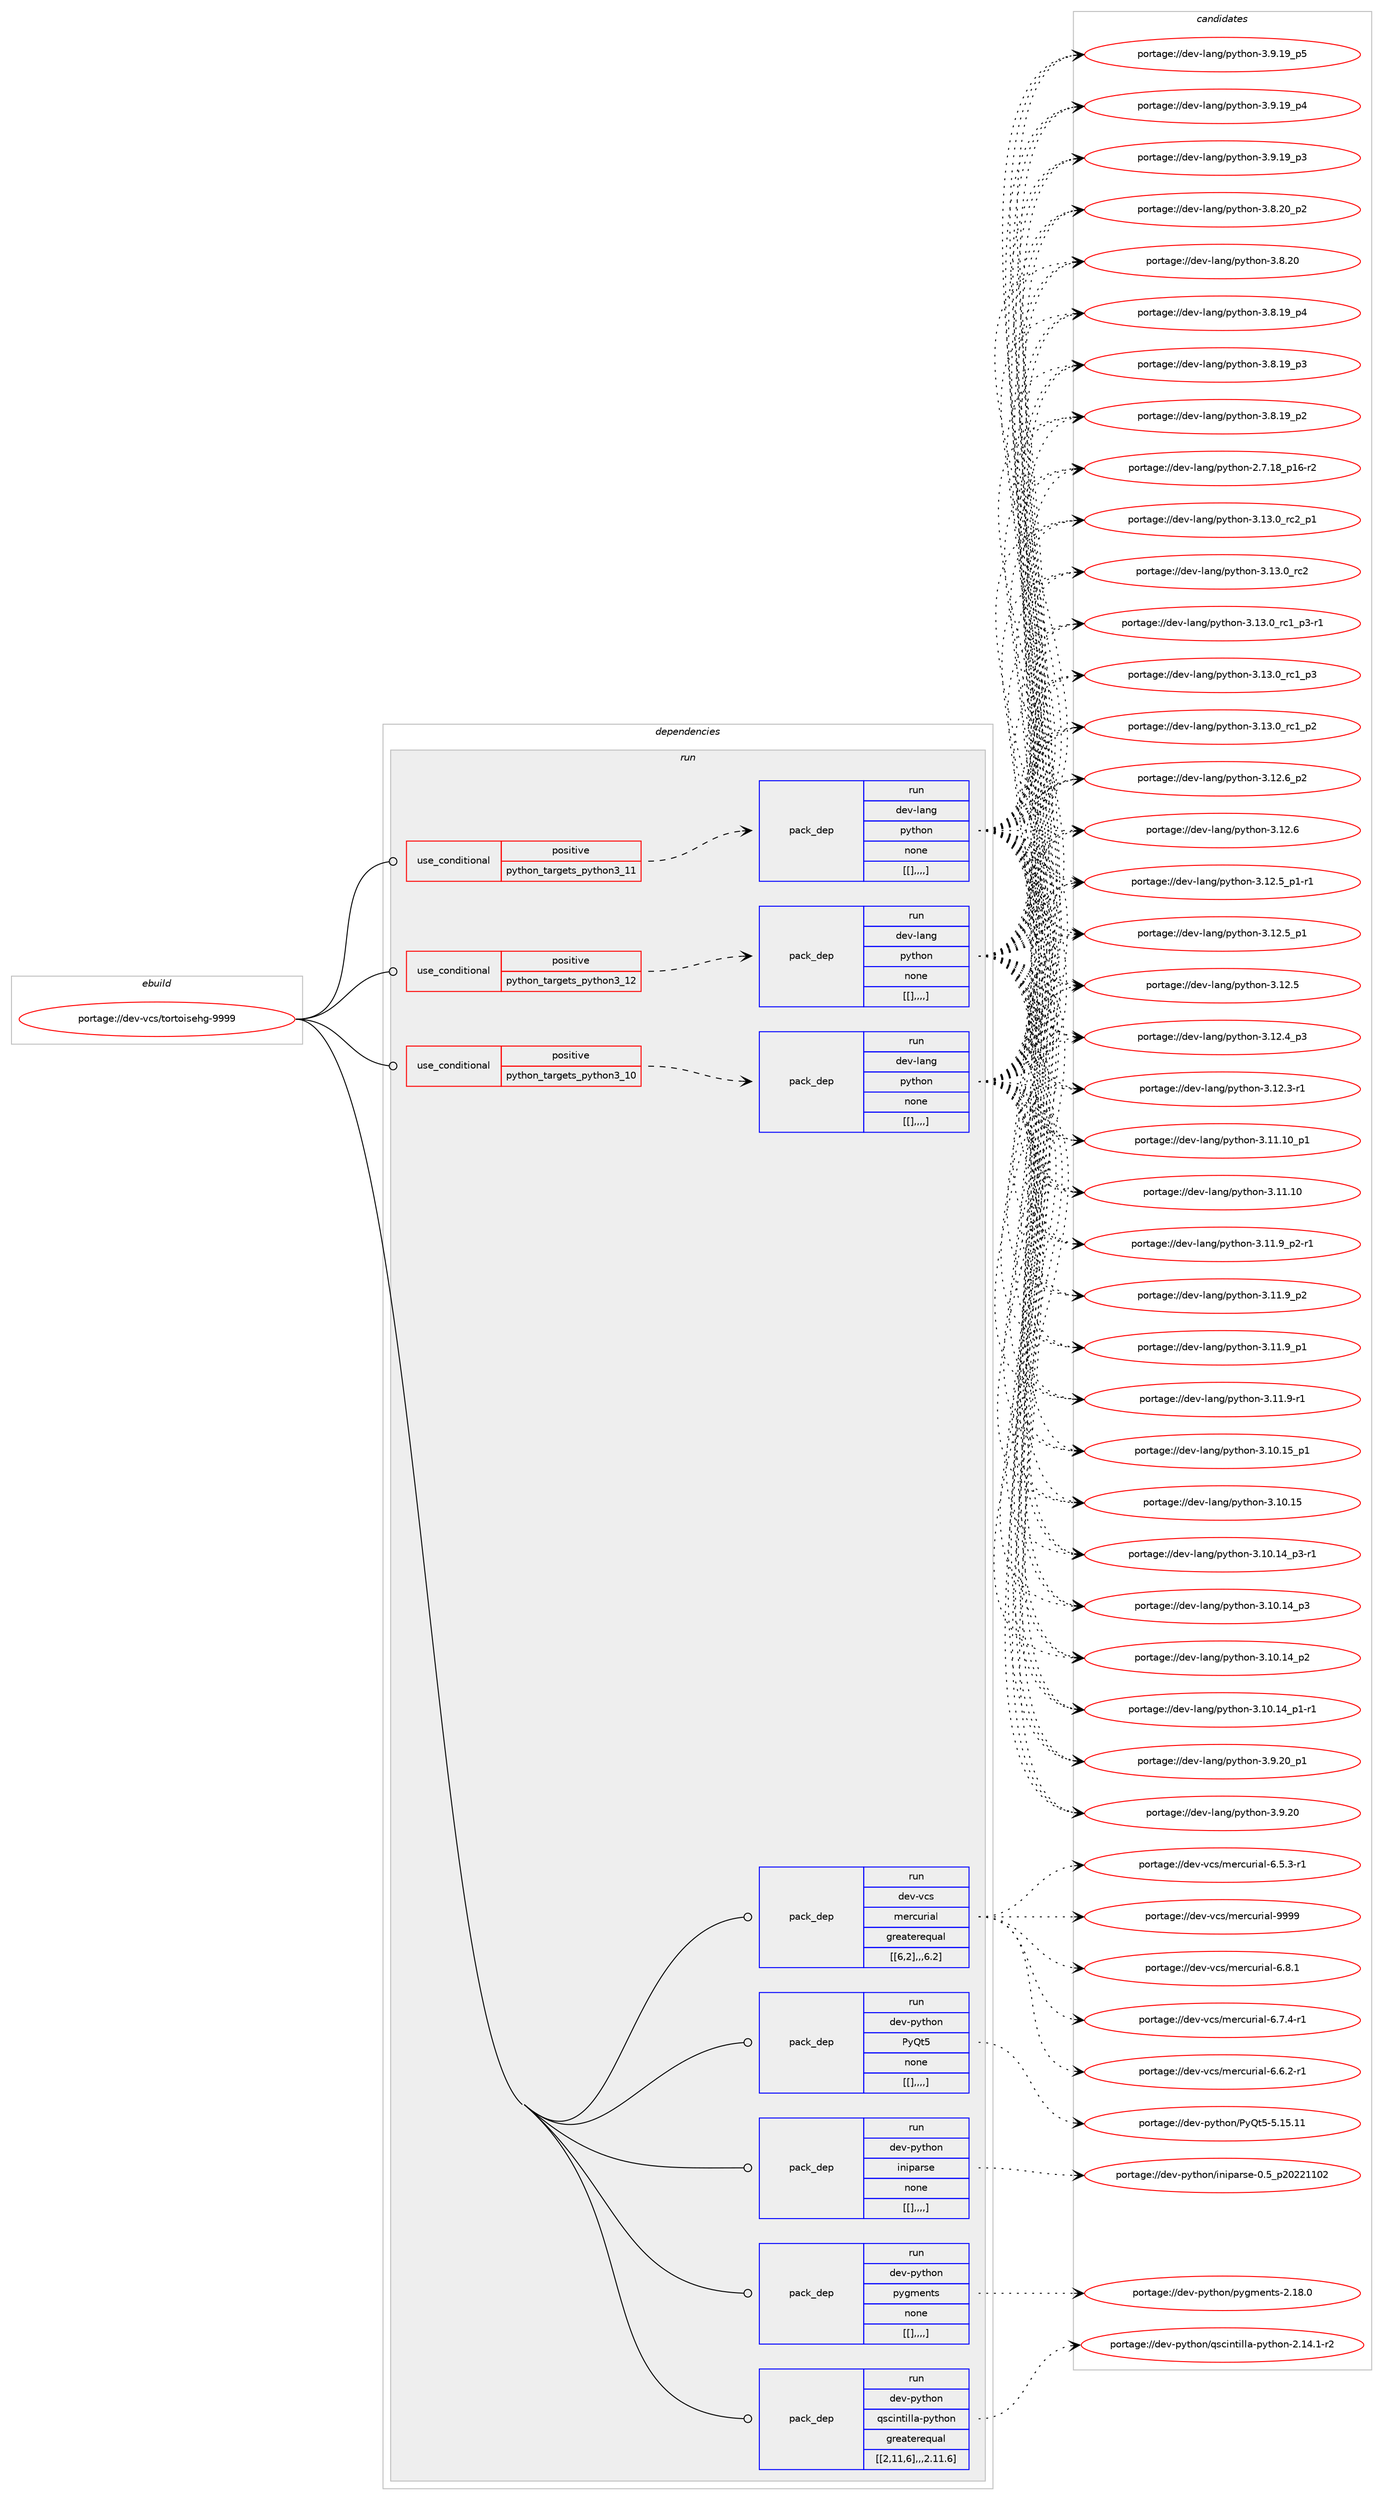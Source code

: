 digraph prolog {

# *************
# Graph options
# *************

newrank=true;
concentrate=true;
compound=true;
graph [rankdir=LR,fontname=Helvetica,fontsize=10,ranksep=1.5];#, ranksep=2.5, nodesep=0.2];
edge  [arrowhead=vee];
node  [fontname=Helvetica,fontsize=10];

# **********
# The ebuild
# **********

subgraph cluster_leftcol {
color=gray;
label=<<i>ebuild</i>>;
id [label="portage://dev-vcs/tortoisehg-9999", color=red, width=4, href="../dev-vcs/tortoisehg-9999.svg"];
}

# ****************
# The dependencies
# ****************

subgraph cluster_midcol {
color=gray;
label=<<i>dependencies</i>>;
subgraph cluster_compile {
fillcolor="#eeeeee";
style=filled;
label=<<i>compile</i>>;
}
subgraph cluster_compileandrun {
fillcolor="#eeeeee";
style=filled;
label=<<i>compile and run</i>>;
}
subgraph cluster_run {
fillcolor="#eeeeee";
style=filled;
label=<<i>run</i>>;
subgraph cond65216 {
dependency228123 [label=<<TABLE BORDER="0" CELLBORDER="1" CELLSPACING="0" CELLPADDING="4"><TR><TD ROWSPAN="3" CELLPADDING="10">use_conditional</TD></TR><TR><TD>positive</TD></TR><TR><TD>python_targets_python3_10</TD></TR></TABLE>>, shape=none, color=red];
subgraph pack161438 {
dependency228124 [label=<<TABLE BORDER="0" CELLBORDER="1" CELLSPACING="0" CELLPADDING="4" WIDTH="220"><TR><TD ROWSPAN="6" CELLPADDING="30">pack_dep</TD></TR><TR><TD WIDTH="110">run</TD></TR><TR><TD>dev-lang</TD></TR><TR><TD>python</TD></TR><TR><TD>none</TD></TR><TR><TD>[[],,,,]</TD></TR></TABLE>>, shape=none, color=blue];
}
dependency228123:e -> dependency228124:w [weight=20,style="dashed",arrowhead="vee"];
}
id:e -> dependency228123:w [weight=20,style="solid",arrowhead="odot"];
subgraph cond65217 {
dependency228125 [label=<<TABLE BORDER="0" CELLBORDER="1" CELLSPACING="0" CELLPADDING="4"><TR><TD ROWSPAN="3" CELLPADDING="10">use_conditional</TD></TR><TR><TD>positive</TD></TR><TR><TD>python_targets_python3_11</TD></TR></TABLE>>, shape=none, color=red];
subgraph pack161439 {
dependency228126 [label=<<TABLE BORDER="0" CELLBORDER="1" CELLSPACING="0" CELLPADDING="4" WIDTH="220"><TR><TD ROWSPAN="6" CELLPADDING="30">pack_dep</TD></TR><TR><TD WIDTH="110">run</TD></TR><TR><TD>dev-lang</TD></TR><TR><TD>python</TD></TR><TR><TD>none</TD></TR><TR><TD>[[],,,,]</TD></TR></TABLE>>, shape=none, color=blue];
}
dependency228125:e -> dependency228126:w [weight=20,style="dashed",arrowhead="vee"];
}
id:e -> dependency228125:w [weight=20,style="solid",arrowhead="odot"];
subgraph cond65218 {
dependency228127 [label=<<TABLE BORDER="0" CELLBORDER="1" CELLSPACING="0" CELLPADDING="4"><TR><TD ROWSPAN="3" CELLPADDING="10">use_conditional</TD></TR><TR><TD>positive</TD></TR><TR><TD>python_targets_python3_12</TD></TR></TABLE>>, shape=none, color=red];
subgraph pack161440 {
dependency228128 [label=<<TABLE BORDER="0" CELLBORDER="1" CELLSPACING="0" CELLPADDING="4" WIDTH="220"><TR><TD ROWSPAN="6" CELLPADDING="30">pack_dep</TD></TR><TR><TD WIDTH="110">run</TD></TR><TR><TD>dev-lang</TD></TR><TR><TD>python</TD></TR><TR><TD>none</TD></TR><TR><TD>[[],,,,]</TD></TR></TABLE>>, shape=none, color=blue];
}
dependency228127:e -> dependency228128:w [weight=20,style="dashed",arrowhead="vee"];
}
id:e -> dependency228127:w [weight=20,style="solid",arrowhead="odot"];
subgraph pack161441 {
dependency228129 [label=<<TABLE BORDER="0" CELLBORDER="1" CELLSPACING="0" CELLPADDING="4" WIDTH="220"><TR><TD ROWSPAN="6" CELLPADDING="30">pack_dep</TD></TR><TR><TD WIDTH="110">run</TD></TR><TR><TD>dev-python</TD></TR><TR><TD>PyQt5</TD></TR><TR><TD>none</TD></TR><TR><TD>[[],,,,]</TD></TR></TABLE>>, shape=none, color=blue];
}
id:e -> dependency228129:w [weight=20,style="solid",arrowhead="odot"];
subgraph pack161442 {
dependency228130 [label=<<TABLE BORDER="0" CELLBORDER="1" CELLSPACING="0" CELLPADDING="4" WIDTH="220"><TR><TD ROWSPAN="6" CELLPADDING="30">pack_dep</TD></TR><TR><TD WIDTH="110">run</TD></TR><TR><TD>dev-python</TD></TR><TR><TD>iniparse</TD></TR><TR><TD>none</TD></TR><TR><TD>[[],,,,]</TD></TR></TABLE>>, shape=none, color=blue];
}
id:e -> dependency228130:w [weight=20,style="solid",arrowhead="odot"];
subgraph pack161443 {
dependency228131 [label=<<TABLE BORDER="0" CELLBORDER="1" CELLSPACING="0" CELLPADDING="4" WIDTH="220"><TR><TD ROWSPAN="6" CELLPADDING="30">pack_dep</TD></TR><TR><TD WIDTH="110">run</TD></TR><TR><TD>dev-python</TD></TR><TR><TD>pygments</TD></TR><TR><TD>none</TD></TR><TR><TD>[[],,,,]</TD></TR></TABLE>>, shape=none, color=blue];
}
id:e -> dependency228131:w [weight=20,style="solid",arrowhead="odot"];
subgraph pack161444 {
dependency228132 [label=<<TABLE BORDER="0" CELLBORDER="1" CELLSPACING="0" CELLPADDING="4" WIDTH="220"><TR><TD ROWSPAN="6" CELLPADDING="30">pack_dep</TD></TR><TR><TD WIDTH="110">run</TD></TR><TR><TD>dev-python</TD></TR><TR><TD>qscintilla-python</TD></TR><TR><TD>greaterequal</TD></TR><TR><TD>[[2,11,6],,,2.11.6]</TD></TR></TABLE>>, shape=none, color=blue];
}
id:e -> dependency228132:w [weight=20,style="solid",arrowhead="odot"];
subgraph pack161445 {
dependency228133 [label=<<TABLE BORDER="0" CELLBORDER="1" CELLSPACING="0" CELLPADDING="4" WIDTH="220"><TR><TD ROWSPAN="6" CELLPADDING="30">pack_dep</TD></TR><TR><TD WIDTH="110">run</TD></TR><TR><TD>dev-vcs</TD></TR><TR><TD>mercurial</TD></TR><TR><TD>greaterequal</TD></TR><TR><TD>[[6,2],,,6.2]</TD></TR></TABLE>>, shape=none, color=blue];
}
id:e -> dependency228133:w [weight=20,style="solid",arrowhead="odot"];
}
}

# **************
# The candidates
# **************

subgraph cluster_choices {
rank=same;
color=gray;
label=<<i>candidates</i>>;

subgraph choice161438 {
color=black;
nodesep=1;
choice100101118451089711010347112121116104111110455146495146489511499509511249 [label="portage://dev-lang/python-3.13.0_rc2_p1", color=red, width=4,href="../dev-lang/python-3.13.0_rc2_p1.svg"];
choice10010111845108971101034711212111610411111045514649514648951149950 [label="portage://dev-lang/python-3.13.0_rc2", color=red, width=4,href="../dev-lang/python-3.13.0_rc2.svg"];
choice1001011184510897110103471121211161041111104551464951464895114994995112514511449 [label="portage://dev-lang/python-3.13.0_rc1_p3-r1", color=red, width=4,href="../dev-lang/python-3.13.0_rc1_p3-r1.svg"];
choice100101118451089711010347112121116104111110455146495146489511499499511251 [label="portage://dev-lang/python-3.13.0_rc1_p3", color=red, width=4,href="../dev-lang/python-3.13.0_rc1_p3.svg"];
choice100101118451089711010347112121116104111110455146495146489511499499511250 [label="portage://dev-lang/python-3.13.0_rc1_p2", color=red, width=4,href="../dev-lang/python-3.13.0_rc1_p2.svg"];
choice100101118451089711010347112121116104111110455146495046549511250 [label="portage://dev-lang/python-3.12.6_p2", color=red, width=4,href="../dev-lang/python-3.12.6_p2.svg"];
choice10010111845108971101034711212111610411111045514649504654 [label="portage://dev-lang/python-3.12.6", color=red, width=4,href="../dev-lang/python-3.12.6.svg"];
choice1001011184510897110103471121211161041111104551464950465395112494511449 [label="portage://dev-lang/python-3.12.5_p1-r1", color=red, width=4,href="../dev-lang/python-3.12.5_p1-r1.svg"];
choice100101118451089711010347112121116104111110455146495046539511249 [label="portage://dev-lang/python-3.12.5_p1", color=red, width=4,href="../dev-lang/python-3.12.5_p1.svg"];
choice10010111845108971101034711212111610411111045514649504653 [label="portage://dev-lang/python-3.12.5", color=red, width=4,href="../dev-lang/python-3.12.5.svg"];
choice100101118451089711010347112121116104111110455146495046529511251 [label="portage://dev-lang/python-3.12.4_p3", color=red, width=4,href="../dev-lang/python-3.12.4_p3.svg"];
choice100101118451089711010347112121116104111110455146495046514511449 [label="portage://dev-lang/python-3.12.3-r1", color=red, width=4,href="../dev-lang/python-3.12.3-r1.svg"];
choice10010111845108971101034711212111610411111045514649494649489511249 [label="portage://dev-lang/python-3.11.10_p1", color=red, width=4,href="../dev-lang/python-3.11.10_p1.svg"];
choice1001011184510897110103471121211161041111104551464949464948 [label="portage://dev-lang/python-3.11.10", color=red, width=4,href="../dev-lang/python-3.11.10.svg"];
choice1001011184510897110103471121211161041111104551464949465795112504511449 [label="portage://dev-lang/python-3.11.9_p2-r1", color=red, width=4,href="../dev-lang/python-3.11.9_p2-r1.svg"];
choice100101118451089711010347112121116104111110455146494946579511250 [label="portage://dev-lang/python-3.11.9_p2", color=red, width=4,href="../dev-lang/python-3.11.9_p2.svg"];
choice100101118451089711010347112121116104111110455146494946579511249 [label="portage://dev-lang/python-3.11.9_p1", color=red, width=4,href="../dev-lang/python-3.11.9_p1.svg"];
choice100101118451089711010347112121116104111110455146494946574511449 [label="portage://dev-lang/python-3.11.9-r1", color=red, width=4,href="../dev-lang/python-3.11.9-r1.svg"];
choice10010111845108971101034711212111610411111045514649484649539511249 [label="portage://dev-lang/python-3.10.15_p1", color=red, width=4,href="../dev-lang/python-3.10.15_p1.svg"];
choice1001011184510897110103471121211161041111104551464948464953 [label="portage://dev-lang/python-3.10.15", color=red, width=4,href="../dev-lang/python-3.10.15.svg"];
choice100101118451089711010347112121116104111110455146494846495295112514511449 [label="portage://dev-lang/python-3.10.14_p3-r1", color=red, width=4,href="../dev-lang/python-3.10.14_p3-r1.svg"];
choice10010111845108971101034711212111610411111045514649484649529511251 [label="portage://dev-lang/python-3.10.14_p3", color=red, width=4,href="../dev-lang/python-3.10.14_p3.svg"];
choice10010111845108971101034711212111610411111045514649484649529511250 [label="portage://dev-lang/python-3.10.14_p2", color=red, width=4,href="../dev-lang/python-3.10.14_p2.svg"];
choice100101118451089711010347112121116104111110455146494846495295112494511449 [label="portage://dev-lang/python-3.10.14_p1-r1", color=red, width=4,href="../dev-lang/python-3.10.14_p1-r1.svg"];
choice100101118451089711010347112121116104111110455146574650489511249 [label="portage://dev-lang/python-3.9.20_p1", color=red, width=4,href="../dev-lang/python-3.9.20_p1.svg"];
choice10010111845108971101034711212111610411111045514657465048 [label="portage://dev-lang/python-3.9.20", color=red, width=4,href="../dev-lang/python-3.9.20.svg"];
choice100101118451089711010347112121116104111110455146574649579511253 [label="portage://dev-lang/python-3.9.19_p5", color=red, width=4,href="../dev-lang/python-3.9.19_p5.svg"];
choice100101118451089711010347112121116104111110455146574649579511252 [label="portage://dev-lang/python-3.9.19_p4", color=red, width=4,href="../dev-lang/python-3.9.19_p4.svg"];
choice100101118451089711010347112121116104111110455146574649579511251 [label="portage://dev-lang/python-3.9.19_p3", color=red, width=4,href="../dev-lang/python-3.9.19_p3.svg"];
choice100101118451089711010347112121116104111110455146564650489511250 [label="portage://dev-lang/python-3.8.20_p2", color=red, width=4,href="../dev-lang/python-3.8.20_p2.svg"];
choice10010111845108971101034711212111610411111045514656465048 [label="portage://dev-lang/python-3.8.20", color=red, width=4,href="../dev-lang/python-3.8.20.svg"];
choice100101118451089711010347112121116104111110455146564649579511252 [label="portage://dev-lang/python-3.8.19_p4", color=red, width=4,href="../dev-lang/python-3.8.19_p4.svg"];
choice100101118451089711010347112121116104111110455146564649579511251 [label="portage://dev-lang/python-3.8.19_p3", color=red, width=4,href="../dev-lang/python-3.8.19_p3.svg"];
choice100101118451089711010347112121116104111110455146564649579511250 [label="portage://dev-lang/python-3.8.19_p2", color=red, width=4,href="../dev-lang/python-3.8.19_p2.svg"];
choice100101118451089711010347112121116104111110455046554649569511249544511450 [label="portage://dev-lang/python-2.7.18_p16-r2", color=red, width=4,href="../dev-lang/python-2.7.18_p16-r2.svg"];
dependency228124:e -> choice100101118451089711010347112121116104111110455146495146489511499509511249:w [style=dotted,weight="100"];
dependency228124:e -> choice10010111845108971101034711212111610411111045514649514648951149950:w [style=dotted,weight="100"];
dependency228124:e -> choice1001011184510897110103471121211161041111104551464951464895114994995112514511449:w [style=dotted,weight="100"];
dependency228124:e -> choice100101118451089711010347112121116104111110455146495146489511499499511251:w [style=dotted,weight="100"];
dependency228124:e -> choice100101118451089711010347112121116104111110455146495146489511499499511250:w [style=dotted,weight="100"];
dependency228124:e -> choice100101118451089711010347112121116104111110455146495046549511250:w [style=dotted,weight="100"];
dependency228124:e -> choice10010111845108971101034711212111610411111045514649504654:w [style=dotted,weight="100"];
dependency228124:e -> choice1001011184510897110103471121211161041111104551464950465395112494511449:w [style=dotted,weight="100"];
dependency228124:e -> choice100101118451089711010347112121116104111110455146495046539511249:w [style=dotted,weight="100"];
dependency228124:e -> choice10010111845108971101034711212111610411111045514649504653:w [style=dotted,weight="100"];
dependency228124:e -> choice100101118451089711010347112121116104111110455146495046529511251:w [style=dotted,weight="100"];
dependency228124:e -> choice100101118451089711010347112121116104111110455146495046514511449:w [style=dotted,weight="100"];
dependency228124:e -> choice10010111845108971101034711212111610411111045514649494649489511249:w [style=dotted,weight="100"];
dependency228124:e -> choice1001011184510897110103471121211161041111104551464949464948:w [style=dotted,weight="100"];
dependency228124:e -> choice1001011184510897110103471121211161041111104551464949465795112504511449:w [style=dotted,weight="100"];
dependency228124:e -> choice100101118451089711010347112121116104111110455146494946579511250:w [style=dotted,weight="100"];
dependency228124:e -> choice100101118451089711010347112121116104111110455146494946579511249:w [style=dotted,weight="100"];
dependency228124:e -> choice100101118451089711010347112121116104111110455146494946574511449:w [style=dotted,weight="100"];
dependency228124:e -> choice10010111845108971101034711212111610411111045514649484649539511249:w [style=dotted,weight="100"];
dependency228124:e -> choice1001011184510897110103471121211161041111104551464948464953:w [style=dotted,weight="100"];
dependency228124:e -> choice100101118451089711010347112121116104111110455146494846495295112514511449:w [style=dotted,weight="100"];
dependency228124:e -> choice10010111845108971101034711212111610411111045514649484649529511251:w [style=dotted,weight="100"];
dependency228124:e -> choice10010111845108971101034711212111610411111045514649484649529511250:w [style=dotted,weight="100"];
dependency228124:e -> choice100101118451089711010347112121116104111110455146494846495295112494511449:w [style=dotted,weight="100"];
dependency228124:e -> choice100101118451089711010347112121116104111110455146574650489511249:w [style=dotted,weight="100"];
dependency228124:e -> choice10010111845108971101034711212111610411111045514657465048:w [style=dotted,weight="100"];
dependency228124:e -> choice100101118451089711010347112121116104111110455146574649579511253:w [style=dotted,weight="100"];
dependency228124:e -> choice100101118451089711010347112121116104111110455146574649579511252:w [style=dotted,weight="100"];
dependency228124:e -> choice100101118451089711010347112121116104111110455146574649579511251:w [style=dotted,weight="100"];
dependency228124:e -> choice100101118451089711010347112121116104111110455146564650489511250:w [style=dotted,weight="100"];
dependency228124:e -> choice10010111845108971101034711212111610411111045514656465048:w [style=dotted,weight="100"];
dependency228124:e -> choice100101118451089711010347112121116104111110455146564649579511252:w [style=dotted,weight="100"];
dependency228124:e -> choice100101118451089711010347112121116104111110455146564649579511251:w [style=dotted,weight="100"];
dependency228124:e -> choice100101118451089711010347112121116104111110455146564649579511250:w [style=dotted,weight="100"];
dependency228124:e -> choice100101118451089711010347112121116104111110455046554649569511249544511450:w [style=dotted,weight="100"];
}
subgraph choice161439 {
color=black;
nodesep=1;
choice100101118451089711010347112121116104111110455146495146489511499509511249 [label="portage://dev-lang/python-3.13.0_rc2_p1", color=red, width=4,href="../dev-lang/python-3.13.0_rc2_p1.svg"];
choice10010111845108971101034711212111610411111045514649514648951149950 [label="portage://dev-lang/python-3.13.0_rc2", color=red, width=4,href="../dev-lang/python-3.13.0_rc2.svg"];
choice1001011184510897110103471121211161041111104551464951464895114994995112514511449 [label="portage://dev-lang/python-3.13.0_rc1_p3-r1", color=red, width=4,href="../dev-lang/python-3.13.0_rc1_p3-r1.svg"];
choice100101118451089711010347112121116104111110455146495146489511499499511251 [label="portage://dev-lang/python-3.13.0_rc1_p3", color=red, width=4,href="../dev-lang/python-3.13.0_rc1_p3.svg"];
choice100101118451089711010347112121116104111110455146495146489511499499511250 [label="portage://dev-lang/python-3.13.0_rc1_p2", color=red, width=4,href="../dev-lang/python-3.13.0_rc1_p2.svg"];
choice100101118451089711010347112121116104111110455146495046549511250 [label="portage://dev-lang/python-3.12.6_p2", color=red, width=4,href="../dev-lang/python-3.12.6_p2.svg"];
choice10010111845108971101034711212111610411111045514649504654 [label="portage://dev-lang/python-3.12.6", color=red, width=4,href="../dev-lang/python-3.12.6.svg"];
choice1001011184510897110103471121211161041111104551464950465395112494511449 [label="portage://dev-lang/python-3.12.5_p1-r1", color=red, width=4,href="../dev-lang/python-3.12.5_p1-r1.svg"];
choice100101118451089711010347112121116104111110455146495046539511249 [label="portage://dev-lang/python-3.12.5_p1", color=red, width=4,href="../dev-lang/python-3.12.5_p1.svg"];
choice10010111845108971101034711212111610411111045514649504653 [label="portage://dev-lang/python-3.12.5", color=red, width=4,href="../dev-lang/python-3.12.5.svg"];
choice100101118451089711010347112121116104111110455146495046529511251 [label="portage://dev-lang/python-3.12.4_p3", color=red, width=4,href="../dev-lang/python-3.12.4_p3.svg"];
choice100101118451089711010347112121116104111110455146495046514511449 [label="portage://dev-lang/python-3.12.3-r1", color=red, width=4,href="../dev-lang/python-3.12.3-r1.svg"];
choice10010111845108971101034711212111610411111045514649494649489511249 [label="portage://dev-lang/python-3.11.10_p1", color=red, width=4,href="../dev-lang/python-3.11.10_p1.svg"];
choice1001011184510897110103471121211161041111104551464949464948 [label="portage://dev-lang/python-3.11.10", color=red, width=4,href="../dev-lang/python-3.11.10.svg"];
choice1001011184510897110103471121211161041111104551464949465795112504511449 [label="portage://dev-lang/python-3.11.9_p2-r1", color=red, width=4,href="../dev-lang/python-3.11.9_p2-r1.svg"];
choice100101118451089711010347112121116104111110455146494946579511250 [label="portage://dev-lang/python-3.11.9_p2", color=red, width=4,href="../dev-lang/python-3.11.9_p2.svg"];
choice100101118451089711010347112121116104111110455146494946579511249 [label="portage://dev-lang/python-3.11.9_p1", color=red, width=4,href="../dev-lang/python-3.11.9_p1.svg"];
choice100101118451089711010347112121116104111110455146494946574511449 [label="portage://dev-lang/python-3.11.9-r1", color=red, width=4,href="../dev-lang/python-3.11.9-r1.svg"];
choice10010111845108971101034711212111610411111045514649484649539511249 [label="portage://dev-lang/python-3.10.15_p1", color=red, width=4,href="../dev-lang/python-3.10.15_p1.svg"];
choice1001011184510897110103471121211161041111104551464948464953 [label="portage://dev-lang/python-3.10.15", color=red, width=4,href="../dev-lang/python-3.10.15.svg"];
choice100101118451089711010347112121116104111110455146494846495295112514511449 [label="portage://dev-lang/python-3.10.14_p3-r1", color=red, width=4,href="../dev-lang/python-3.10.14_p3-r1.svg"];
choice10010111845108971101034711212111610411111045514649484649529511251 [label="portage://dev-lang/python-3.10.14_p3", color=red, width=4,href="../dev-lang/python-3.10.14_p3.svg"];
choice10010111845108971101034711212111610411111045514649484649529511250 [label="portage://dev-lang/python-3.10.14_p2", color=red, width=4,href="../dev-lang/python-3.10.14_p2.svg"];
choice100101118451089711010347112121116104111110455146494846495295112494511449 [label="portage://dev-lang/python-3.10.14_p1-r1", color=red, width=4,href="../dev-lang/python-3.10.14_p1-r1.svg"];
choice100101118451089711010347112121116104111110455146574650489511249 [label="portage://dev-lang/python-3.9.20_p1", color=red, width=4,href="../dev-lang/python-3.9.20_p1.svg"];
choice10010111845108971101034711212111610411111045514657465048 [label="portage://dev-lang/python-3.9.20", color=red, width=4,href="../dev-lang/python-3.9.20.svg"];
choice100101118451089711010347112121116104111110455146574649579511253 [label="portage://dev-lang/python-3.9.19_p5", color=red, width=4,href="../dev-lang/python-3.9.19_p5.svg"];
choice100101118451089711010347112121116104111110455146574649579511252 [label="portage://dev-lang/python-3.9.19_p4", color=red, width=4,href="../dev-lang/python-3.9.19_p4.svg"];
choice100101118451089711010347112121116104111110455146574649579511251 [label="portage://dev-lang/python-3.9.19_p3", color=red, width=4,href="../dev-lang/python-3.9.19_p3.svg"];
choice100101118451089711010347112121116104111110455146564650489511250 [label="portage://dev-lang/python-3.8.20_p2", color=red, width=4,href="../dev-lang/python-3.8.20_p2.svg"];
choice10010111845108971101034711212111610411111045514656465048 [label="portage://dev-lang/python-3.8.20", color=red, width=4,href="../dev-lang/python-3.8.20.svg"];
choice100101118451089711010347112121116104111110455146564649579511252 [label="portage://dev-lang/python-3.8.19_p4", color=red, width=4,href="../dev-lang/python-3.8.19_p4.svg"];
choice100101118451089711010347112121116104111110455146564649579511251 [label="portage://dev-lang/python-3.8.19_p3", color=red, width=4,href="../dev-lang/python-3.8.19_p3.svg"];
choice100101118451089711010347112121116104111110455146564649579511250 [label="portage://dev-lang/python-3.8.19_p2", color=red, width=4,href="../dev-lang/python-3.8.19_p2.svg"];
choice100101118451089711010347112121116104111110455046554649569511249544511450 [label="portage://dev-lang/python-2.7.18_p16-r2", color=red, width=4,href="../dev-lang/python-2.7.18_p16-r2.svg"];
dependency228126:e -> choice100101118451089711010347112121116104111110455146495146489511499509511249:w [style=dotted,weight="100"];
dependency228126:e -> choice10010111845108971101034711212111610411111045514649514648951149950:w [style=dotted,weight="100"];
dependency228126:e -> choice1001011184510897110103471121211161041111104551464951464895114994995112514511449:w [style=dotted,weight="100"];
dependency228126:e -> choice100101118451089711010347112121116104111110455146495146489511499499511251:w [style=dotted,weight="100"];
dependency228126:e -> choice100101118451089711010347112121116104111110455146495146489511499499511250:w [style=dotted,weight="100"];
dependency228126:e -> choice100101118451089711010347112121116104111110455146495046549511250:w [style=dotted,weight="100"];
dependency228126:e -> choice10010111845108971101034711212111610411111045514649504654:w [style=dotted,weight="100"];
dependency228126:e -> choice1001011184510897110103471121211161041111104551464950465395112494511449:w [style=dotted,weight="100"];
dependency228126:e -> choice100101118451089711010347112121116104111110455146495046539511249:w [style=dotted,weight="100"];
dependency228126:e -> choice10010111845108971101034711212111610411111045514649504653:w [style=dotted,weight="100"];
dependency228126:e -> choice100101118451089711010347112121116104111110455146495046529511251:w [style=dotted,weight="100"];
dependency228126:e -> choice100101118451089711010347112121116104111110455146495046514511449:w [style=dotted,weight="100"];
dependency228126:e -> choice10010111845108971101034711212111610411111045514649494649489511249:w [style=dotted,weight="100"];
dependency228126:e -> choice1001011184510897110103471121211161041111104551464949464948:w [style=dotted,weight="100"];
dependency228126:e -> choice1001011184510897110103471121211161041111104551464949465795112504511449:w [style=dotted,weight="100"];
dependency228126:e -> choice100101118451089711010347112121116104111110455146494946579511250:w [style=dotted,weight="100"];
dependency228126:e -> choice100101118451089711010347112121116104111110455146494946579511249:w [style=dotted,weight="100"];
dependency228126:e -> choice100101118451089711010347112121116104111110455146494946574511449:w [style=dotted,weight="100"];
dependency228126:e -> choice10010111845108971101034711212111610411111045514649484649539511249:w [style=dotted,weight="100"];
dependency228126:e -> choice1001011184510897110103471121211161041111104551464948464953:w [style=dotted,weight="100"];
dependency228126:e -> choice100101118451089711010347112121116104111110455146494846495295112514511449:w [style=dotted,weight="100"];
dependency228126:e -> choice10010111845108971101034711212111610411111045514649484649529511251:w [style=dotted,weight="100"];
dependency228126:e -> choice10010111845108971101034711212111610411111045514649484649529511250:w [style=dotted,weight="100"];
dependency228126:e -> choice100101118451089711010347112121116104111110455146494846495295112494511449:w [style=dotted,weight="100"];
dependency228126:e -> choice100101118451089711010347112121116104111110455146574650489511249:w [style=dotted,weight="100"];
dependency228126:e -> choice10010111845108971101034711212111610411111045514657465048:w [style=dotted,weight="100"];
dependency228126:e -> choice100101118451089711010347112121116104111110455146574649579511253:w [style=dotted,weight="100"];
dependency228126:e -> choice100101118451089711010347112121116104111110455146574649579511252:w [style=dotted,weight="100"];
dependency228126:e -> choice100101118451089711010347112121116104111110455146574649579511251:w [style=dotted,weight="100"];
dependency228126:e -> choice100101118451089711010347112121116104111110455146564650489511250:w [style=dotted,weight="100"];
dependency228126:e -> choice10010111845108971101034711212111610411111045514656465048:w [style=dotted,weight="100"];
dependency228126:e -> choice100101118451089711010347112121116104111110455146564649579511252:w [style=dotted,weight="100"];
dependency228126:e -> choice100101118451089711010347112121116104111110455146564649579511251:w [style=dotted,weight="100"];
dependency228126:e -> choice100101118451089711010347112121116104111110455146564649579511250:w [style=dotted,weight="100"];
dependency228126:e -> choice100101118451089711010347112121116104111110455046554649569511249544511450:w [style=dotted,weight="100"];
}
subgraph choice161440 {
color=black;
nodesep=1;
choice100101118451089711010347112121116104111110455146495146489511499509511249 [label="portage://dev-lang/python-3.13.0_rc2_p1", color=red, width=4,href="../dev-lang/python-3.13.0_rc2_p1.svg"];
choice10010111845108971101034711212111610411111045514649514648951149950 [label="portage://dev-lang/python-3.13.0_rc2", color=red, width=4,href="../dev-lang/python-3.13.0_rc2.svg"];
choice1001011184510897110103471121211161041111104551464951464895114994995112514511449 [label="portage://dev-lang/python-3.13.0_rc1_p3-r1", color=red, width=4,href="../dev-lang/python-3.13.0_rc1_p3-r1.svg"];
choice100101118451089711010347112121116104111110455146495146489511499499511251 [label="portage://dev-lang/python-3.13.0_rc1_p3", color=red, width=4,href="../dev-lang/python-3.13.0_rc1_p3.svg"];
choice100101118451089711010347112121116104111110455146495146489511499499511250 [label="portage://dev-lang/python-3.13.0_rc1_p2", color=red, width=4,href="../dev-lang/python-3.13.0_rc1_p2.svg"];
choice100101118451089711010347112121116104111110455146495046549511250 [label="portage://dev-lang/python-3.12.6_p2", color=red, width=4,href="../dev-lang/python-3.12.6_p2.svg"];
choice10010111845108971101034711212111610411111045514649504654 [label="portage://dev-lang/python-3.12.6", color=red, width=4,href="../dev-lang/python-3.12.6.svg"];
choice1001011184510897110103471121211161041111104551464950465395112494511449 [label="portage://dev-lang/python-3.12.5_p1-r1", color=red, width=4,href="../dev-lang/python-3.12.5_p1-r1.svg"];
choice100101118451089711010347112121116104111110455146495046539511249 [label="portage://dev-lang/python-3.12.5_p1", color=red, width=4,href="../dev-lang/python-3.12.5_p1.svg"];
choice10010111845108971101034711212111610411111045514649504653 [label="portage://dev-lang/python-3.12.5", color=red, width=4,href="../dev-lang/python-3.12.5.svg"];
choice100101118451089711010347112121116104111110455146495046529511251 [label="portage://dev-lang/python-3.12.4_p3", color=red, width=4,href="../dev-lang/python-3.12.4_p3.svg"];
choice100101118451089711010347112121116104111110455146495046514511449 [label="portage://dev-lang/python-3.12.3-r1", color=red, width=4,href="../dev-lang/python-3.12.3-r1.svg"];
choice10010111845108971101034711212111610411111045514649494649489511249 [label="portage://dev-lang/python-3.11.10_p1", color=red, width=4,href="../dev-lang/python-3.11.10_p1.svg"];
choice1001011184510897110103471121211161041111104551464949464948 [label="portage://dev-lang/python-3.11.10", color=red, width=4,href="../dev-lang/python-3.11.10.svg"];
choice1001011184510897110103471121211161041111104551464949465795112504511449 [label="portage://dev-lang/python-3.11.9_p2-r1", color=red, width=4,href="../dev-lang/python-3.11.9_p2-r1.svg"];
choice100101118451089711010347112121116104111110455146494946579511250 [label="portage://dev-lang/python-3.11.9_p2", color=red, width=4,href="../dev-lang/python-3.11.9_p2.svg"];
choice100101118451089711010347112121116104111110455146494946579511249 [label="portage://dev-lang/python-3.11.9_p1", color=red, width=4,href="../dev-lang/python-3.11.9_p1.svg"];
choice100101118451089711010347112121116104111110455146494946574511449 [label="portage://dev-lang/python-3.11.9-r1", color=red, width=4,href="../dev-lang/python-3.11.9-r1.svg"];
choice10010111845108971101034711212111610411111045514649484649539511249 [label="portage://dev-lang/python-3.10.15_p1", color=red, width=4,href="../dev-lang/python-3.10.15_p1.svg"];
choice1001011184510897110103471121211161041111104551464948464953 [label="portage://dev-lang/python-3.10.15", color=red, width=4,href="../dev-lang/python-3.10.15.svg"];
choice100101118451089711010347112121116104111110455146494846495295112514511449 [label="portage://dev-lang/python-3.10.14_p3-r1", color=red, width=4,href="../dev-lang/python-3.10.14_p3-r1.svg"];
choice10010111845108971101034711212111610411111045514649484649529511251 [label="portage://dev-lang/python-3.10.14_p3", color=red, width=4,href="../dev-lang/python-3.10.14_p3.svg"];
choice10010111845108971101034711212111610411111045514649484649529511250 [label="portage://dev-lang/python-3.10.14_p2", color=red, width=4,href="../dev-lang/python-3.10.14_p2.svg"];
choice100101118451089711010347112121116104111110455146494846495295112494511449 [label="portage://dev-lang/python-3.10.14_p1-r1", color=red, width=4,href="../dev-lang/python-3.10.14_p1-r1.svg"];
choice100101118451089711010347112121116104111110455146574650489511249 [label="portage://dev-lang/python-3.9.20_p1", color=red, width=4,href="../dev-lang/python-3.9.20_p1.svg"];
choice10010111845108971101034711212111610411111045514657465048 [label="portage://dev-lang/python-3.9.20", color=red, width=4,href="../dev-lang/python-3.9.20.svg"];
choice100101118451089711010347112121116104111110455146574649579511253 [label="portage://dev-lang/python-3.9.19_p5", color=red, width=4,href="../dev-lang/python-3.9.19_p5.svg"];
choice100101118451089711010347112121116104111110455146574649579511252 [label="portage://dev-lang/python-3.9.19_p4", color=red, width=4,href="../dev-lang/python-3.9.19_p4.svg"];
choice100101118451089711010347112121116104111110455146574649579511251 [label="portage://dev-lang/python-3.9.19_p3", color=red, width=4,href="../dev-lang/python-3.9.19_p3.svg"];
choice100101118451089711010347112121116104111110455146564650489511250 [label="portage://dev-lang/python-3.8.20_p2", color=red, width=4,href="../dev-lang/python-3.8.20_p2.svg"];
choice10010111845108971101034711212111610411111045514656465048 [label="portage://dev-lang/python-3.8.20", color=red, width=4,href="../dev-lang/python-3.8.20.svg"];
choice100101118451089711010347112121116104111110455146564649579511252 [label="portage://dev-lang/python-3.8.19_p4", color=red, width=4,href="../dev-lang/python-3.8.19_p4.svg"];
choice100101118451089711010347112121116104111110455146564649579511251 [label="portage://dev-lang/python-3.8.19_p3", color=red, width=4,href="../dev-lang/python-3.8.19_p3.svg"];
choice100101118451089711010347112121116104111110455146564649579511250 [label="portage://dev-lang/python-3.8.19_p2", color=red, width=4,href="../dev-lang/python-3.8.19_p2.svg"];
choice100101118451089711010347112121116104111110455046554649569511249544511450 [label="portage://dev-lang/python-2.7.18_p16-r2", color=red, width=4,href="../dev-lang/python-2.7.18_p16-r2.svg"];
dependency228128:e -> choice100101118451089711010347112121116104111110455146495146489511499509511249:w [style=dotted,weight="100"];
dependency228128:e -> choice10010111845108971101034711212111610411111045514649514648951149950:w [style=dotted,weight="100"];
dependency228128:e -> choice1001011184510897110103471121211161041111104551464951464895114994995112514511449:w [style=dotted,weight="100"];
dependency228128:e -> choice100101118451089711010347112121116104111110455146495146489511499499511251:w [style=dotted,weight="100"];
dependency228128:e -> choice100101118451089711010347112121116104111110455146495146489511499499511250:w [style=dotted,weight="100"];
dependency228128:e -> choice100101118451089711010347112121116104111110455146495046549511250:w [style=dotted,weight="100"];
dependency228128:e -> choice10010111845108971101034711212111610411111045514649504654:w [style=dotted,weight="100"];
dependency228128:e -> choice1001011184510897110103471121211161041111104551464950465395112494511449:w [style=dotted,weight="100"];
dependency228128:e -> choice100101118451089711010347112121116104111110455146495046539511249:w [style=dotted,weight="100"];
dependency228128:e -> choice10010111845108971101034711212111610411111045514649504653:w [style=dotted,weight="100"];
dependency228128:e -> choice100101118451089711010347112121116104111110455146495046529511251:w [style=dotted,weight="100"];
dependency228128:e -> choice100101118451089711010347112121116104111110455146495046514511449:w [style=dotted,weight="100"];
dependency228128:e -> choice10010111845108971101034711212111610411111045514649494649489511249:w [style=dotted,weight="100"];
dependency228128:e -> choice1001011184510897110103471121211161041111104551464949464948:w [style=dotted,weight="100"];
dependency228128:e -> choice1001011184510897110103471121211161041111104551464949465795112504511449:w [style=dotted,weight="100"];
dependency228128:e -> choice100101118451089711010347112121116104111110455146494946579511250:w [style=dotted,weight="100"];
dependency228128:e -> choice100101118451089711010347112121116104111110455146494946579511249:w [style=dotted,weight="100"];
dependency228128:e -> choice100101118451089711010347112121116104111110455146494946574511449:w [style=dotted,weight="100"];
dependency228128:e -> choice10010111845108971101034711212111610411111045514649484649539511249:w [style=dotted,weight="100"];
dependency228128:e -> choice1001011184510897110103471121211161041111104551464948464953:w [style=dotted,weight="100"];
dependency228128:e -> choice100101118451089711010347112121116104111110455146494846495295112514511449:w [style=dotted,weight="100"];
dependency228128:e -> choice10010111845108971101034711212111610411111045514649484649529511251:w [style=dotted,weight="100"];
dependency228128:e -> choice10010111845108971101034711212111610411111045514649484649529511250:w [style=dotted,weight="100"];
dependency228128:e -> choice100101118451089711010347112121116104111110455146494846495295112494511449:w [style=dotted,weight="100"];
dependency228128:e -> choice100101118451089711010347112121116104111110455146574650489511249:w [style=dotted,weight="100"];
dependency228128:e -> choice10010111845108971101034711212111610411111045514657465048:w [style=dotted,weight="100"];
dependency228128:e -> choice100101118451089711010347112121116104111110455146574649579511253:w [style=dotted,weight="100"];
dependency228128:e -> choice100101118451089711010347112121116104111110455146574649579511252:w [style=dotted,weight="100"];
dependency228128:e -> choice100101118451089711010347112121116104111110455146574649579511251:w [style=dotted,weight="100"];
dependency228128:e -> choice100101118451089711010347112121116104111110455146564650489511250:w [style=dotted,weight="100"];
dependency228128:e -> choice10010111845108971101034711212111610411111045514656465048:w [style=dotted,weight="100"];
dependency228128:e -> choice100101118451089711010347112121116104111110455146564649579511252:w [style=dotted,weight="100"];
dependency228128:e -> choice100101118451089711010347112121116104111110455146564649579511251:w [style=dotted,weight="100"];
dependency228128:e -> choice100101118451089711010347112121116104111110455146564649579511250:w [style=dotted,weight="100"];
dependency228128:e -> choice100101118451089711010347112121116104111110455046554649569511249544511450:w [style=dotted,weight="100"];
}
subgraph choice161441 {
color=black;
nodesep=1;
choice10010111845112121116104111110478012181116534553464953464949 [label="portage://dev-python/PyQt5-5.15.11", color=red, width=4,href="../dev-python/PyQt5-5.15.11.svg"];
dependency228129:e -> choice10010111845112121116104111110478012181116534553464953464949:w [style=dotted,weight="100"];
}
subgraph choice161442 {
color=black;
nodesep=1;
choice10010111845112121116104111110471051101051129711411510145484653951125048505049494850 [label="portage://dev-python/iniparse-0.5_p20221102", color=red, width=4,href="../dev-python/iniparse-0.5_p20221102.svg"];
dependency228130:e -> choice10010111845112121116104111110471051101051129711411510145484653951125048505049494850:w [style=dotted,weight="100"];
}
subgraph choice161443 {
color=black;
nodesep=1;
choice100101118451121211161041111104711212110310910111011611545504649564648 [label="portage://dev-python/pygments-2.18.0", color=red, width=4,href="../dev-python/pygments-2.18.0.svg"];
dependency228131:e -> choice100101118451121211161041111104711212110310910111011611545504649564648:w [style=dotted,weight="100"];
}
subgraph choice161444 {
color=black;
nodesep=1;
choice1001011184511212111610411111047113115991051101161051081089745112121116104111110455046495246494511450 [label="portage://dev-python/qscintilla-python-2.14.1-r2", color=red, width=4,href="../dev-python/qscintilla-python-2.14.1-r2.svg"];
dependency228132:e -> choice1001011184511212111610411111047113115991051101161051081089745112121116104111110455046495246494511450:w [style=dotted,weight="100"];
}
subgraph choice161445 {
color=black;
nodesep=1;
choice10010111845118991154710910111499117114105971084557575757 [label="portage://dev-vcs/mercurial-9999", color=red, width=4,href="../dev-vcs/mercurial-9999.svg"];
choice1001011184511899115471091011149911711410597108455446564649 [label="portage://dev-vcs/mercurial-6.8.1", color=red, width=4,href="../dev-vcs/mercurial-6.8.1.svg"];
choice10010111845118991154710910111499117114105971084554465546524511449 [label="portage://dev-vcs/mercurial-6.7.4-r1", color=red, width=4,href="../dev-vcs/mercurial-6.7.4-r1.svg"];
choice10010111845118991154710910111499117114105971084554465446504511449 [label="portage://dev-vcs/mercurial-6.6.2-r1", color=red, width=4,href="../dev-vcs/mercurial-6.6.2-r1.svg"];
choice10010111845118991154710910111499117114105971084554465346514511449 [label="portage://dev-vcs/mercurial-6.5.3-r1", color=red, width=4,href="../dev-vcs/mercurial-6.5.3-r1.svg"];
dependency228133:e -> choice10010111845118991154710910111499117114105971084557575757:w [style=dotted,weight="100"];
dependency228133:e -> choice1001011184511899115471091011149911711410597108455446564649:w [style=dotted,weight="100"];
dependency228133:e -> choice10010111845118991154710910111499117114105971084554465546524511449:w [style=dotted,weight="100"];
dependency228133:e -> choice10010111845118991154710910111499117114105971084554465446504511449:w [style=dotted,weight="100"];
dependency228133:e -> choice10010111845118991154710910111499117114105971084554465346514511449:w [style=dotted,weight="100"];
}
}

}
